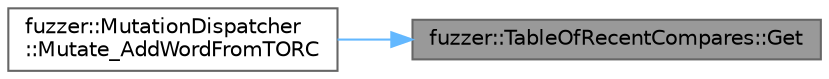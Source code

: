 digraph "fuzzer::TableOfRecentCompares::Get"
{
 // LATEX_PDF_SIZE
  bgcolor="transparent";
  edge [fontname=Helvetica,fontsize=10,labelfontname=Helvetica,labelfontsize=10];
  node [fontname=Helvetica,fontsize=10,shape=box,height=0.2,width=0.4];
  rankdir="RL";
  Node1 [id="Node000001",label="fuzzer::TableOfRecentCompares::Get",height=0.2,width=0.4,color="gray40", fillcolor="grey60", style="filled", fontcolor="black",tooltip=" "];
  Node1 -> Node2 [id="edge1_Node000001_Node000002",dir="back",color="steelblue1",style="solid",tooltip=" "];
  Node2 [id="Node000002",label="fuzzer::MutationDispatcher\l::Mutate_AddWordFromTORC",height=0.2,width=0.4,color="grey40", fillcolor="white", style="filled",URL="$classfuzzer_1_1_mutation_dispatcher.html#a91ff6f09304283c43e593b20e0a9403f",tooltip="Mutates data by adding a word from the TORC."];
}
